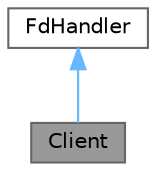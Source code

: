 digraph "Client"
{
 // LATEX_PDF_SIZE
  bgcolor="transparent";
  edge [fontname=Helvetica,fontsize=10,labelfontname=Helvetica,labelfontsize=10];
  node [fontname=Helvetica,fontsize=10,shape=box,height=0.2,width=0.4];
  Node1 [id="Node000001",label="Client",height=0.2,width=0.4,color="gray40", fillcolor="grey60", style="filled", fontcolor="black",tooltip="Класс для управления клиентом."];
  Node2 -> Node1 [id="edge1_Node000001_Node000002",dir="back",color="steelblue1",style="solid",tooltip=" "];
  Node2 [id="Node000002",label="FdHandler",height=0.2,width=0.4,color="gray40", fillcolor="white", style="filled",URL="$class_fd_handler.html",tooltip="Абстрактный класс для обработки дескрипторов."];
}

